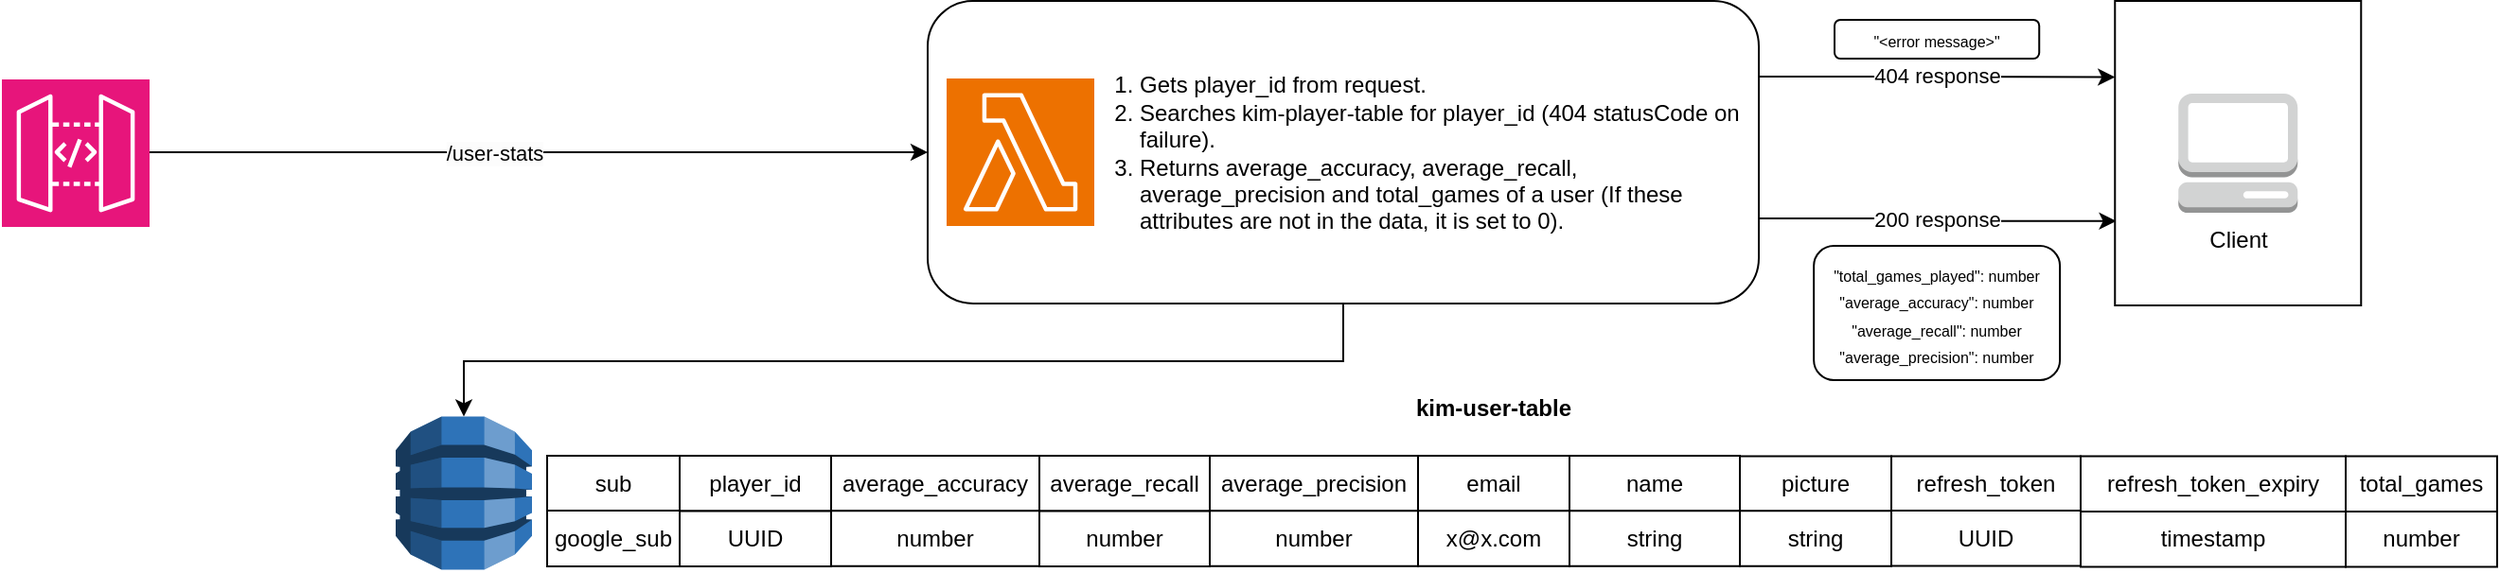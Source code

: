 <mxfile version="26.2.15">
  <diagram name="Page-1" id="fEp65sk12kXVYu2AtMCM">
    <mxGraphModel dx="1751" dy="606" grid="1" gridSize="10" guides="1" tooltips="1" connect="1" arrows="1" fold="1" page="1" pageScale="1" pageWidth="850" pageHeight="1100" math="0" shadow="0">
      <root>
        <mxCell id="0" />
        <mxCell id="1" parent="0" />
        <mxCell id="_vOoaH_lG-h0drPXKQmU-2" value="/user-stats" style="edgeStyle=orthogonalEdgeStyle;rounded=0;orthogonalLoop=1;jettySize=auto;html=1;labelBackgroundColor=#FCFCFC;" parent="1" source="_vOoaH_lG-h0drPXKQmU-3" edge="1">
          <mxGeometry x="-0.116" relative="1" as="geometry">
            <mxPoint as="offset" />
            <mxPoint x="411" y="119.5" as="targetPoint" />
          </mxGeometry>
        </mxCell>
        <mxCell id="_vOoaH_lG-h0drPXKQmU-3" value="" style="sketch=0;points=[[0,0,0],[0.25,0,0],[0.5,0,0],[0.75,0,0],[1,0,0],[0,1,0],[0.25,1,0],[0.5,1,0],[0.75,1,0],[1,1,0],[0,0.25,0],[0,0.5,0],[0,0.75,0],[1,0.25,0],[1,0.5,0],[1,0.75,0]];outlineConnect=0;fontColor=#232F3E;fillColor=#E7157B;strokeColor=#ffffff;dashed=0;verticalLabelPosition=bottom;verticalAlign=top;align=center;html=1;fontSize=12;fontStyle=0;aspect=fixed;shape=mxgraph.aws4.resourceIcon;resIcon=mxgraph.aws4.api_gateway;" parent="1" vertex="1">
          <mxGeometry x="-78" y="81" width="78" height="78" as="geometry" />
        </mxCell>
        <mxCell id="_vOoaH_lG-h0drPXKQmU-30" style="edgeStyle=orthogonalEdgeStyle;rounded=0;orthogonalLoop=1;jettySize=auto;html=1;entryX=0.5;entryY=0;entryDx=0;entryDy=0;entryPerimeter=0;" parent="1" source="_vOoaH_lG-h0drPXKQmU-6" target="E4E4eB8iEx-Vwp2O4KcY-1" edge="1">
          <mxGeometry relative="1" as="geometry">
            <mxPoint x="476.037" y="250.0" as="targetPoint" />
            <Array as="points">
              <mxPoint x="631" y="230" />
              <mxPoint x="166" y="230" />
            </Array>
          </mxGeometry>
        </mxCell>
        <mxCell id="_vOoaH_lG-h0drPXKQmU-34" value="200 response" style="edgeStyle=orthogonalEdgeStyle;rounded=0;orthogonalLoop=1;jettySize=auto;html=1;entryX=0.005;entryY=0.723;entryDx=0;entryDy=0;exitX=1;exitY=0.75;exitDx=0;exitDy=0;entryPerimeter=0;" parent="1" source="_vOoaH_lG-h0drPXKQmU-8" target="_vOoaH_lG-h0drPXKQmU-32" edge="1">
          <mxGeometry x="-0.002" relative="1" as="geometry">
            <mxPoint as="offset" />
          </mxGeometry>
        </mxCell>
        <mxCell id="_vOoaH_lG-h0drPXKQmU-6" value="" style="rounded=1;whiteSpace=wrap;html=1;" parent="1" vertex="1">
          <mxGeometry x="411" y="39.5" width="439" height="160" as="geometry" />
        </mxCell>
        <mxCell id="_vOoaH_lG-h0drPXKQmU-7" value="" style="sketch=0;points=[[0,0,0],[0.25,0,0],[0.5,0,0],[0.75,0,0],[1,0,0],[0,1,0],[0.25,1,0],[0.5,1,0],[0.75,1,0],[1,1,0],[0,0.25,0],[0,0.5,0],[0,0.75,0],[1,0.25,0],[1,0.5,0],[1,0.75,0]];outlineConnect=0;fontColor=#232F3E;fillColor=#ED7100;strokeColor=#ffffff;dashed=0;verticalLabelPosition=bottom;verticalAlign=top;align=center;html=1;fontSize=12;fontStyle=0;aspect=fixed;shape=mxgraph.aws4.resourceIcon;resIcon=mxgraph.aws4.lambda;" parent="1" vertex="1">
          <mxGeometry x="421" y="80.5" width="78" height="78" as="geometry" />
        </mxCell>
        <mxCell id="_vOoaH_lG-h0drPXKQmU-8" value="&lt;ol&gt;&lt;li&gt;Gets player_id from request.&lt;/li&gt;&lt;li&gt;Searches kim-player-table for player_id (404 statusCode on failure).&lt;/li&gt;&lt;li&gt;Returns average_accuracy, average_recall, average_precision and total_games of a user (If these attributes are not in the data, it is set to 0).&lt;/li&gt;&lt;/ol&gt;" style="text;html=1;align=left;verticalAlign=middle;whiteSpace=wrap;rounded=0;" parent="1" vertex="1">
          <mxGeometry x="481" y="49.5" width="369" height="140" as="geometry" />
        </mxCell>
        <mxCell id="_vOoaH_lG-h0drPXKQmU-9" value="404 response" style="edgeStyle=orthogonalEdgeStyle;rounded=0;orthogonalLoop=1;jettySize=auto;html=1;entryX=0;entryY=0.25;entryDx=0;entryDy=0;exitX=1;exitY=0.25;exitDx=0;exitDy=0;" parent="1" source="_vOoaH_lG-h0drPXKQmU-6" target="_vOoaH_lG-h0drPXKQmU-32" edge="1">
          <mxGeometry relative="1" as="geometry">
            <mxPoint x="1120" y="79.5" as="targetPoint" />
            <mxPoint x="809" y="79.5" as="sourcePoint" />
          </mxGeometry>
        </mxCell>
        <mxCell id="_vOoaH_lG-h0drPXKQmU-10" value="&lt;span style=&quot;font-size: 8px;&quot;&gt;&quot;&amp;lt;error message&amp;gt;&quot;&lt;/span&gt;" style="rounded=1;whiteSpace=wrap;html=1;align=center;" parent="1" vertex="1">
          <mxGeometry x="890" y="49.5" width="108.12" height="20.5" as="geometry" />
        </mxCell>
        <mxCell id="_vOoaH_lG-h0drPXKQmU-32" value="" style="rounded=0;whiteSpace=wrap;html=1;" parent="1" vertex="1">
          <mxGeometry x="1038.13" y="39.5" width="130" height="161" as="geometry" />
        </mxCell>
        <mxCell id="_vOoaH_lG-h0drPXKQmU-33" value="Client" style="outlineConnect=0;dashed=0;verticalLabelPosition=bottom;verticalAlign=top;align=center;html=1;shape=mxgraph.aws3.management_console;fillColor=#D2D3D3;gradientColor=none;" parent="1" vertex="1">
          <mxGeometry x="1071.63" y="88.5" width="63" height="63" as="geometry" />
        </mxCell>
        <mxCell id="E4E4eB8iEx-Vwp2O4KcY-1" value="" style="outlineConnect=0;dashed=0;verticalLabelPosition=bottom;verticalAlign=top;align=center;html=1;shape=mxgraph.aws3.dynamo_db;fillColor=#2E73B8;gradientColor=none;" vertex="1" parent="1">
          <mxGeometry x="130" y="259.25" width="72" height="81" as="geometry" />
        </mxCell>
        <mxCell id="E4E4eB8iEx-Vwp2O4KcY-2" value="&lt;b&gt;kim-user-table&lt;/b&gt;" style="text;html=1;align=center;verticalAlign=middle;whiteSpace=wrap;rounded=0;" vertex="1" parent="1">
          <mxGeometry x="660" y="240" width="100" height="30" as="geometry" />
        </mxCell>
        <mxCell id="E4E4eB8iEx-Vwp2O4KcY-3" value="sub" style="rounded=0;whiteSpace=wrap;html=1;container=0;" vertex="1" parent="1">
          <mxGeometry x="210" y="280" width="70" height="29.5" as="geometry" />
        </mxCell>
        <mxCell id="E4E4eB8iEx-Vwp2O4KcY-4" value="google_sub" style="rounded=0;whiteSpace=wrap;html=1;container=0;" vertex="1" parent="1">
          <mxGeometry x="210" y="309" width="70" height="29.5" as="geometry" />
        </mxCell>
        <mxCell id="E4E4eB8iEx-Vwp2O4KcY-5" value="player_id" style="rounded=0;whiteSpace=wrap;html=1;" vertex="1" parent="1">
          <mxGeometry x="280" y="280" width="80" height="29.25" as="geometry" />
        </mxCell>
        <mxCell id="E4E4eB8iEx-Vwp2O4KcY-6" value="email" style="rounded=0;whiteSpace=wrap;html=1;" vertex="1" parent="1">
          <mxGeometry x="670" y="280" width="80" height="29.25" as="geometry" />
        </mxCell>
        <mxCell id="E4E4eB8iEx-Vwp2O4KcY-7" value="name" style="rounded=0;whiteSpace=wrap;html=1;" vertex="1" parent="1">
          <mxGeometry x="750" y="280" width="90" height="29.25" as="geometry" />
        </mxCell>
        <mxCell id="E4E4eB8iEx-Vwp2O4KcY-8" value="picture" style="rounded=0;whiteSpace=wrap;html=1;" vertex="1" parent="1">
          <mxGeometry x="840" y="280.25" width="80" height="29.25" as="geometry" />
        </mxCell>
        <mxCell id="E4E4eB8iEx-Vwp2O4KcY-9" value="UUID" style="rounded=0;whiteSpace=wrap;html=1;" vertex="1" parent="1">
          <mxGeometry x="280" y="309.25" width="80" height="29.25" as="geometry" />
        </mxCell>
        <mxCell id="E4E4eB8iEx-Vwp2O4KcY-10" value="average_accuracy" style="rounded=0;whiteSpace=wrap;html=1;" vertex="1" parent="1">
          <mxGeometry x="360" y="280" width="110" height="29.25" as="geometry" />
        </mxCell>
        <mxCell id="E4E4eB8iEx-Vwp2O4KcY-11" value="average_precision" style="rounded=0;whiteSpace=wrap;html=1;" vertex="1" parent="1">
          <mxGeometry x="560" y="280" width="110" height="29.25" as="geometry" />
        </mxCell>
        <mxCell id="E4E4eB8iEx-Vwp2O4KcY-12" value="average_recall" style="rounded=0;whiteSpace=wrap;html=1;" vertex="1" parent="1">
          <mxGeometry x="470" y="280" width="90" height="29.25" as="geometry" />
        </mxCell>
        <mxCell id="E4E4eB8iEx-Vwp2O4KcY-13" value="refresh_token" style="rounded=0;whiteSpace=wrap;html=1;" vertex="1" parent="1">
          <mxGeometry x="920" y="280.25" width="100" height="29.25" as="geometry" />
        </mxCell>
        <mxCell id="E4E4eB8iEx-Vwp2O4KcY-14" value="refresh_token_expiry" style="rounded=0;whiteSpace=wrap;html=1;" vertex="1" parent="1">
          <mxGeometry x="1020" y="280.25" width="140" height="29.25" as="geometry" />
        </mxCell>
        <mxCell id="E4E4eB8iEx-Vwp2O4KcY-15" value="total_games" style="rounded=0;whiteSpace=wrap;html=1;" vertex="1" parent="1">
          <mxGeometry x="1160" y="280.25" width="80" height="29.25" as="geometry" />
        </mxCell>
        <mxCell id="E4E4eB8iEx-Vwp2O4KcY-16" value="number" style="rounded=0;whiteSpace=wrap;html=1;" vertex="1" parent="1">
          <mxGeometry x="360" y="309.12" width="110" height="29.25" as="geometry" />
        </mxCell>
        <mxCell id="E4E4eB8iEx-Vwp2O4KcY-17" value="number" style="rounded=0;whiteSpace=wrap;html=1;" vertex="1" parent="1">
          <mxGeometry x="470" y="309.25" width="90" height="29.25" as="geometry" />
        </mxCell>
        <mxCell id="E4E4eB8iEx-Vwp2O4KcY-18" value="number" style="rounded=0;whiteSpace=wrap;html=1;" vertex="1" parent="1">
          <mxGeometry x="560" y="309.12" width="110" height="29.25" as="geometry" />
        </mxCell>
        <mxCell id="E4E4eB8iEx-Vwp2O4KcY-19" value="x@x.com" style="rounded=0;whiteSpace=wrap;html=1;" vertex="1" parent="1">
          <mxGeometry x="670" y="309.12" width="80" height="29.25" as="geometry" />
        </mxCell>
        <mxCell id="E4E4eB8iEx-Vwp2O4KcY-20" value="string" style="rounded=0;whiteSpace=wrap;html=1;" vertex="1" parent="1">
          <mxGeometry x="750" y="309.12" width="90" height="29.25" as="geometry" />
        </mxCell>
        <mxCell id="E4E4eB8iEx-Vwp2O4KcY-21" value="string" style="rounded=0;whiteSpace=wrap;html=1;" vertex="1" parent="1">
          <mxGeometry x="840" y="309.12" width="80" height="29.25" as="geometry" />
        </mxCell>
        <mxCell id="E4E4eB8iEx-Vwp2O4KcY-22" value="UUID" style="rounded=0;whiteSpace=wrap;html=1;" vertex="1" parent="1">
          <mxGeometry x="920" y="309" width="100" height="29.25" as="geometry" />
        </mxCell>
        <mxCell id="E4E4eB8iEx-Vwp2O4KcY-23" value="timestamp" style="rounded=0;whiteSpace=wrap;html=1;" vertex="1" parent="1">
          <mxGeometry x="1020" y="309.5" width="140" height="29.25" as="geometry" />
        </mxCell>
        <mxCell id="E4E4eB8iEx-Vwp2O4KcY-24" value="number" style="rounded=0;whiteSpace=wrap;html=1;" vertex="1" parent="1">
          <mxGeometry x="1160" y="309.5" width="80" height="29.25" as="geometry" />
        </mxCell>
        <mxCell id="E4E4eB8iEx-Vwp2O4KcY-26" value="&lt;span style=&quot;font-size: 8px;&quot;&gt;&quot;total_games_played&quot;: number&lt;/span&gt;&lt;div&gt;&lt;span style=&quot;font-size: 8px;&quot;&gt;&quot;average_accuracy&quot;: number&lt;/span&gt;&lt;/div&gt;&lt;div&gt;&lt;span style=&quot;font-size: 8px;&quot;&gt;&quot;average_recall&quot;: number&lt;/span&gt;&lt;span style=&quot;font-size: 8px;&quot;&gt;&lt;/span&gt;&lt;/div&gt;&lt;div&gt;&lt;span style=&quot;font-size: 8px;&quot;&gt;&quot;&lt;/span&gt;&lt;span style=&quot;font-size: 8px; background-color: transparent; color: light-dark(rgb(0, 0, 0), rgb(255, 255, 255));&quot;&gt;average_precision&quot;: number&lt;/span&gt;&lt;/div&gt;" style="rounded=1;whiteSpace=wrap;html=1;align=center;" vertex="1" parent="1">
          <mxGeometry x="879.06" y="169" width="130" height="71" as="geometry" />
        </mxCell>
      </root>
    </mxGraphModel>
  </diagram>
</mxfile>
